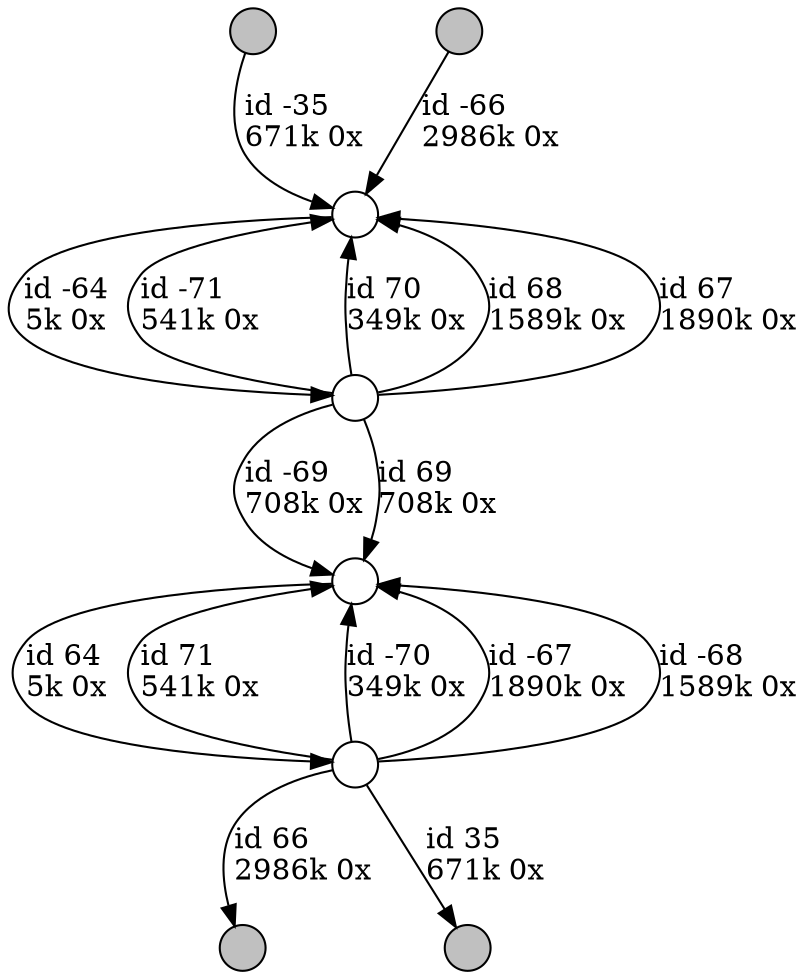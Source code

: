 digraph {
nodesep = 0.5;
node [shape = circle, label = "", height = 0.3];
"0" [style = "filled", fillcolor = "grey"];
"1" [style = "filled", fillcolor = "grey"];
"2" [style = "filled", fillcolor = "grey"];
"3" [style = "filled", fillcolor = "grey"];
"5" -> "4" [label = "id -71\l541k 0x", color = "black"] ;
"7" -> "6" [label = "id 71\l541k 0x", color = "black"] ;
"7" -> "6" [label = "id -70\l349k 0x", color = "black"] ;
"5" -> "4" [label = "id 70\l349k 0x", color = "black"] ;
"5" -> "6" [label = "id -69\l708k 0x", color = "black"] ;
"5" -> "6" [label = "id 69\l708k 0x", color = "black"] ;
"5" -> "4" [label = "id 68\l1589k 0x", color = "black"] ;
"7" -> "6" [label = "id -67\l1890k 0x", color = "black"] ;
"2" -> "4" [label = "id -66\l2986k 0x", color = "black"] ;
"7" -> "1" [label = "id 66\l2986k 0x", color = "black"] ;
"7" -> "6" [label = "id -68\l1589k 0x", color = "black"] ;
"6" -> "7" [label = "id 64\l5k 0x", color = "black"] ;
"0" -> "4" [label = "id -35\l671k 0x", color = "black"] ;
"5" -> "4" [label = "id 67\l1890k 0x", color = "black"] ;
"4" -> "5" [label = "id -64\l5k 0x", color = "black"] ;
"7" -> "3" [label = "id 35\l671k 0x", color = "black"] ;
}
